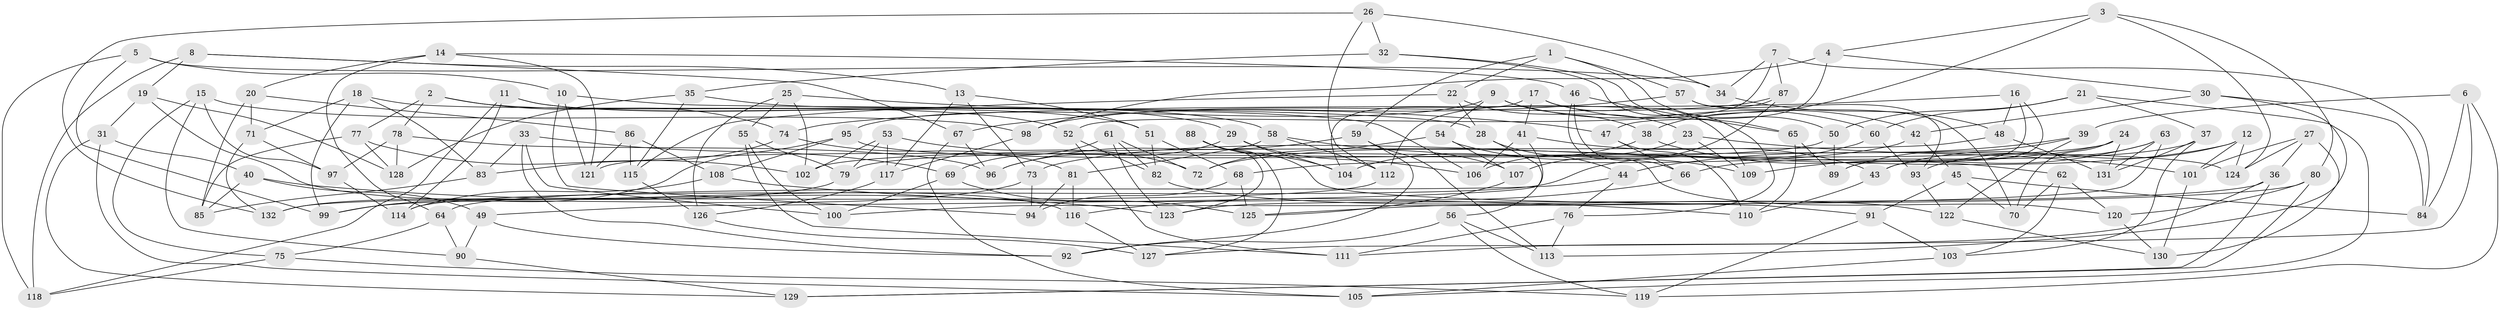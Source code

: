 // coarse degree distribution, {4: 0.6363636363636364, 8: 0.015151515151515152, 9: 0.06060606060606061, 11: 0.045454545454545456, 10: 0.07575757575757576, 3: 0.045454545454545456, 7: 0.06060606060606061, 12: 0.015151515151515152, 6: 0.045454545454545456}
// Generated by graph-tools (version 1.1) at 2025/53/03/04/25 22:53:48]
// undirected, 132 vertices, 264 edges
graph export_dot {
  node [color=gray90,style=filled];
  1;
  2;
  3;
  4;
  5;
  6;
  7;
  8;
  9;
  10;
  11;
  12;
  13;
  14;
  15;
  16;
  17;
  18;
  19;
  20;
  21;
  22;
  23;
  24;
  25;
  26;
  27;
  28;
  29;
  30;
  31;
  32;
  33;
  34;
  35;
  36;
  37;
  38;
  39;
  40;
  41;
  42;
  43;
  44;
  45;
  46;
  47;
  48;
  49;
  50;
  51;
  52;
  53;
  54;
  55;
  56;
  57;
  58;
  59;
  60;
  61;
  62;
  63;
  64;
  65;
  66;
  67;
  68;
  69;
  70;
  71;
  72;
  73;
  74;
  75;
  76;
  77;
  78;
  79;
  80;
  81;
  82;
  83;
  84;
  85;
  86;
  87;
  88;
  89;
  90;
  91;
  92;
  93;
  94;
  95;
  96;
  97;
  98;
  99;
  100;
  101;
  102;
  103;
  104;
  105;
  106;
  107;
  108;
  109;
  110;
  111;
  112;
  113;
  114;
  115;
  116;
  117;
  118;
  119;
  120;
  121;
  122;
  123;
  124;
  125;
  126;
  127;
  128;
  129;
  130;
  131;
  132;
  1 -- 59;
  1 -- 57;
  1 -- 22;
  1 -- 50;
  2 -- 77;
  2 -- 78;
  2 -- 74;
  2 -- 52;
  3 -- 4;
  3 -- 80;
  3 -- 124;
  3 -- 38;
  4 -- 98;
  4 -- 47;
  4 -- 30;
  5 -- 118;
  5 -- 10;
  5 -- 34;
  5 -- 99;
  6 -- 39;
  6 -- 84;
  6 -- 127;
  6 -- 119;
  7 -- 87;
  7 -- 52;
  7 -- 34;
  7 -- 84;
  8 -- 13;
  8 -- 118;
  8 -- 67;
  8 -- 19;
  9 -- 54;
  9 -- 23;
  9 -- 95;
  9 -- 60;
  10 -- 121;
  10 -- 94;
  10 -- 28;
  11 -- 118;
  11 -- 114;
  11 -- 51;
  11 -- 29;
  12 -- 124;
  12 -- 101;
  12 -- 73;
  12 -- 43;
  13 -- 51;
  13 -- 73;
  13 -- 117;
  14 -- 64;
  14 -- 20;
  14 -- 121;
  14 -- 46;
  15 -- 98;
  15 -- 97;
  15 -- 90;
  15 -- 75;
  16 -- 89;
  16 -- 74;
  16 -- 43;
  16 -- 48;
  17 -- 109;
  17 -- 41;
  17 -- 42;
  17 -- 104;
  18 -- 83;
  18 -- 106;
  18 -- 71;
  18 -- 99;
  19 -- 128;
  19 -- 31;
  19 -- 116;
  20 -- 85;
  20 -- 71;
  20 -- 86;
  21 -- 105;
  21 -- 50;
  21 -- 37;
  21 -- 60;
  22 -- 28;
  22 -- 38;
  22 -- 115;
  23 -- 101;
  23 -- 106;
  23 -- 109;
  24 -- 79;
  24 -- 70;
  24 -- 72;
  24 -- 131;
  25 -- 55;
  25 -- 126;
  25 -- 102;
  25 -- 47;
  26 -- 34;
  26 -- 132;
  26 -- 32;
  26 -- 112;
  27 -- 36;
  27 -- 101;
  27 -- 124;
  27 -- 130;
  28 -- 56;
  28 -- 44;
  29 -- 96;
  29 -- 106;
  29 -- 104;
  30 -- 113;
  30 -- 42;
  30 -- 84;
  31 -- 129;
  31 -- 105;
  31 -- 40;
  32 -- 65;
  32 -- 35;
  32 -- 76;
  33 -- 100;
  33 -- 69;
  33 -- 92;
  33 -- 83;
  34 -- 48;
  35 -- 115;
  35 -- 58;
  35 -- 128;
  36 -- 111;
  36 -- 123;
  36 -- 129;
  37 -- 131;
  37 -- 103;
  37 -- 66;
  38 -- 62;
  38 -- 104;
  39 -- 122;
  39 -- 44;
  39 -- 89;
  40 -- 123;
  40 -- 49;
  40 -- 85;
  41 -- 43;
  41 -- 106;
  41 -- 49;
  42 -- 45;
  42 -- 68;
  43 -- 110;
  44 -- 76;
  44 -- 64;
  45 -- 91;
  45 -- 70;
  45 -- 84;
  46 -- 120;
  46 -- 65;
  46 -- 66;
  47 -- 110;
  47 -- 66;
  48 -- 102;
  48 -- 131;
  49 -- 90;
  49 -- 92;
  50 -- 89;
  50 -- 121;
  51 -- 68;
  51 -- 82;
  52 -- 111;
  52 -- 82;
  53 -- 79;
  53 -- 72;
  53 -- 117;
  53 -- 102;
  54 -- 72;
  54 -- 109;
  54 -- 107;
  55 -- 111;
  55 -- 100;
  55 -- 79;
  56 -- 92;
  56 -- 113;
  56 -- 119;
  57 -- 67;
  57 -- 70;
  57 -- 93;
  58 -- 81;
  58 -- 107;
  58 -- 112;
  59 -- 92;
  59 -- 113;
  59 -- 96;
  60 -- 93;
  60 -- 114;
  61 -- 123;
  61 -- 82;
  61 -- 69;
  61 -- 72;
  62 -- 70;
  62 -- 103;
  62 -- 120;
  63 -- 109;
  63 -- 100;
  63 -- 93;
  63 -- 131;
  64 -- 90;
  64 -- 75;
  65 -- 89;
  65 -- 110;
  66 -- 116;
  67 -- 96;
  67 -- 105;
  68 -- 125;
  68 -- 94;
  69 -- 125;
  69 -- 100;
  71 -- 132;
  71 -- 97;
  73 -- 94;
  73 -- 99;
  74 -- 81;
  74 -- 83;
  75 -- 118;
  75 -- 119;
  76 -- 113;
  76 -- 111;
  77 -- 128;
  77 -- 102;
  77 -- 85;
  78 -- 96;
  78 -- 97;
  78 -- 128;
  79 -- 132;
  80 -- 125;
  80 -- 129;
  80 -- 120;
  81 -- 94;
  81 -- 116;
  82 -- 122;
  83 -- 85;
  86 -- 115;
  86 -- 121;
  86 -- 108;
  87 -- 112;
  87 -- 98;
  87 -- 107;
  88 -- 91;
  88 -- 104;
  88 -- 127;
  88 -- 123;
  90 -- 129;
  91 -- 103;
  91 -- 119;
  93 -- 122;
  95 -- 99;
  95 -- 124;
  95 -- 108;
  97 -- 114;
  98 -- 117;
  101 -- 130;
  103 -- 105;
  107 -- 125;
  108 -- 110;
  108 -- 114;
  112 -- 132;
  115 -- 126;
  116 -- 127;
  117 -- 126;
  120 -- 130;
  122 -- 130;
  126 -- 127;
}
